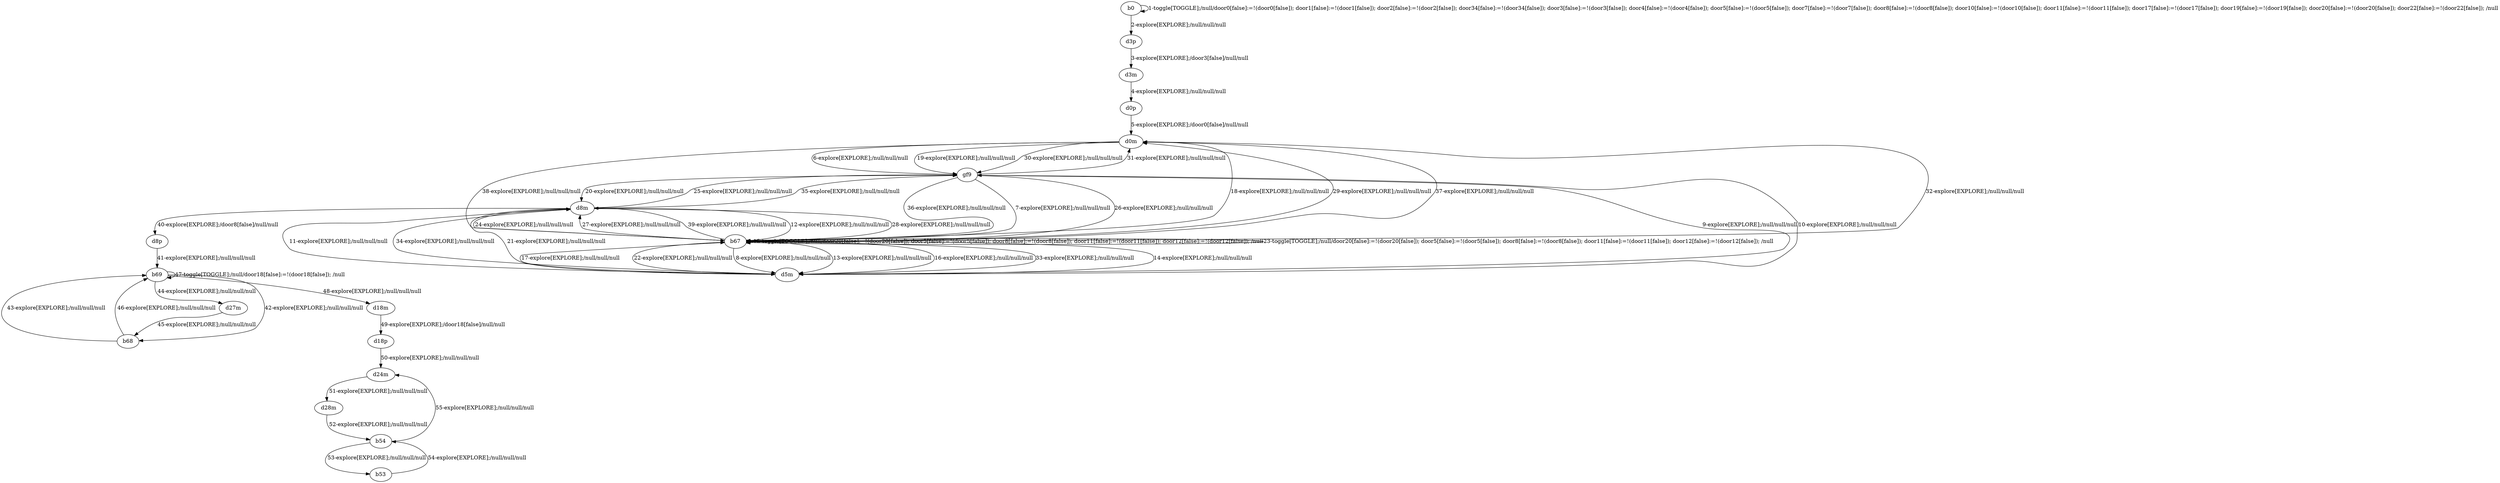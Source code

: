# Total number of goals covered by this test: 2
# b54 --> d24m
# b53 --> b54

digraph g {
"b0" -> "b0" [label = "1-toggle[TOGGLE];/null/door0[false]:=!(door0[false]); door1[false]:=!(door1[false]); door2[false]:=!(door2[false]); door34[false]:=!(door34[false]); door3[false]:=!(door3[false]); door4[false]:=!(door4[false]); door5[false]:=!(door5[false]); door7[false]:=!(door7[false]); door8[false]:=!(door8[false]); door10[false]:=!(door10[false]); door11[false]:=!(door11[false]); door17[false]:=!(door17[false]); door19[false]:=!(door19[false]); door20[false]:=!(door20[false]); door22[false]:=!(door22[false]); /null"];
"b0" -> "d3p" [label = "2-explore[EXPLORE];/null/null/null"];
"d3p" -> "d3m" [label = "3-explore[EXPLORE];/door3[false]/null/null"];
"d3m" -> "d0p" [label = "4-explore[EXPLORE];/null/null/null"];
"d0p" -> "d0m" [label = "5-explore[EXPLORE];/door0[false]/null/null"];
"d0m" -> "gf9" [label = "6-explore[EXPLORE];/null/null/null"];
"gf9" -> "b67" [label = "7-explore[EXPLORE];/null/null/null"];
"b67" -> "d5m" [label = "8-explore[EXPLORE];/null/null/null"];
"d5m" -> "gf9" [label = "9-explore[EXPLORE];/null/null/null"];
"gf9" -> "d5m" [label = "10-explore[EXPLORE];/null/null/null"];
"d5m" -> "d8m" [label = "11-explore[EXPLORE];/null/null/null"];
"d8m" -> "b67" [label = "12-explore[EXPLORE];/null/null/null"];
"b67" -> "d5m" [label = "13-explore[EXPLORE];/null/null/null"];
"d5m" -> "b67" [label = "14-explore[EXPLORE];/null/null/null"];
"b67" -> "b67" [label = "15-toggle[TOGGLE];/null/door20[false]:=!(door20[false]); door5[false]:=!(door5[false]); door8[false]:=!(door8[false]); door11[false]:=!(door11[false]); door12[false]:=!(door12[false]); /null"];
"b67" -> "d5m" [label = "16-explore[EXPLORE];/null/null/null"];
"d5m" -> "b67" [label = "17-explore[EXPLORE];/null/null/null"];
"b67" -> "d0m" [label = "18-explore[EXPLORE];/null/null/null"];
"d0m" -> "gf9" [label = "19-explore[EXPLORE];/null/null/null"];
"gf9" -> "d8m" [label = "20-explore[EXPLORE];/null/null/null"];
"d8m" -> "d5m" [label = "21-explore[EXPLORE];/null/null/null"];
"d5m" -> "b67" [label = "22-explore[EXPLORE];/null/null/null"];
"b67" -> "b67" [label = "23-toggle[TOGGLE];/null/door20[false]:=!(door20[false]); door5[false]:=!(door5[false]); door8[false]:=!(door8[false]); door11[false]:=!(door11[false]); door12[false]:=!(door12[false]); /null"];
"b67" -> "d8m" [label = "24-explore[EXPLORE];/null/null/null"];
"d8m" -> "gf9" [label = "25-explore[EXPLORE];/null/null/null"];
"gf9" -> "b67" [label = "26-explore[EXPLORE];/null/null/null"];
"b67" -> "d8m" [label = "27-explore[EXPLORE];/null/null/null"];
"d8m" -> "b67" [label = "28-explore[EXPLORE];/null/null/null"];
"b67" -> "d0m" [label = "29-explore[EXPLORE];/null/null/null"];
"d0m" -> "gf9" [label = "30-explore[EXPLORE];/null/null/null"];
"gf9" -> "d0m" [label = "31-explore[EXPLORE];/null/null/null"];
"d0m" -> "b67" [label = "32-explore[EXPLORE];/null/null/null"];
"b67" -> "d5m" [label = "33-explore[EXPLORE];/null/null/null"];
"d5m" -> "d8m" [label = "34-explore[EXPLORE];/null/null/null"];
"d8m" -> "gf9" [label = "35-explore[EXPLORE];/null/null/null"];
"gf9" -> "b67" [label = "36-explore[EXPLORE];/null/null/null"];
"b67" -> "d0m" [label = "37-explore[EXPLORE];/null/null/null"];
"d0m" -> "b67" [label = "38-explore[EXPLORE];/null/null/null"];
"b67" -> "d8m" [label = "39-explore[EXPLORE];/null/null/null"];
"d8m" -> "d8p" [label = "40-explore[EXPLORE];/door8[false]/null/null"];
"d8p" -> "b69" [label = "41-explore[EXPLORE];/null/null/null"];
"b69" -> "b68" [label = "42-explore[EXPLORE];/null/null/null"];
"b68" -> "b69" [label = "43-explore[EXPLORE];/null/null/null"];
"b69" -> "d27m" [label = "44-explore[EXPLORE];/null/null/null"];
"d27m" -> "b68" [label = "45-explore[EXPLORE];/null/null/null"];
"b68" -> "b69" [label = "46-explore[EXPLORE];/null/null/null"];
"b69" -> "b69" [label = "47-toggle[TOGGLE];/null/door18[false]:=!(door18[false]); /null"];
"b69" -> "d18m" [label = "48-explore[EXPLORE];/null/null/null"];
"d18m" -> "d18p" [label = "49-explore[EXPLORE];/door18[false]/null/null"];
"d18p" -> "d24m" [label = "50-explore[EXPLORE];/null/null/null"];
"d24m" -> "d28m" [label = "51-explore[EXPLORE];/null/null/null"];
"d28m" -> "b54" [label = "52-explore[EXPLORE];/null/null/null"];
"b54" -> "b53" [label = "53-explore[EXPLORE];/null/null/null"];
"b53" -> "b54" [label = "54-explore[EXPLORE];/null/null/null"];
"b54" -> "d24m" [label = "55-explore[EXPLORE];/null/null/null"];
}